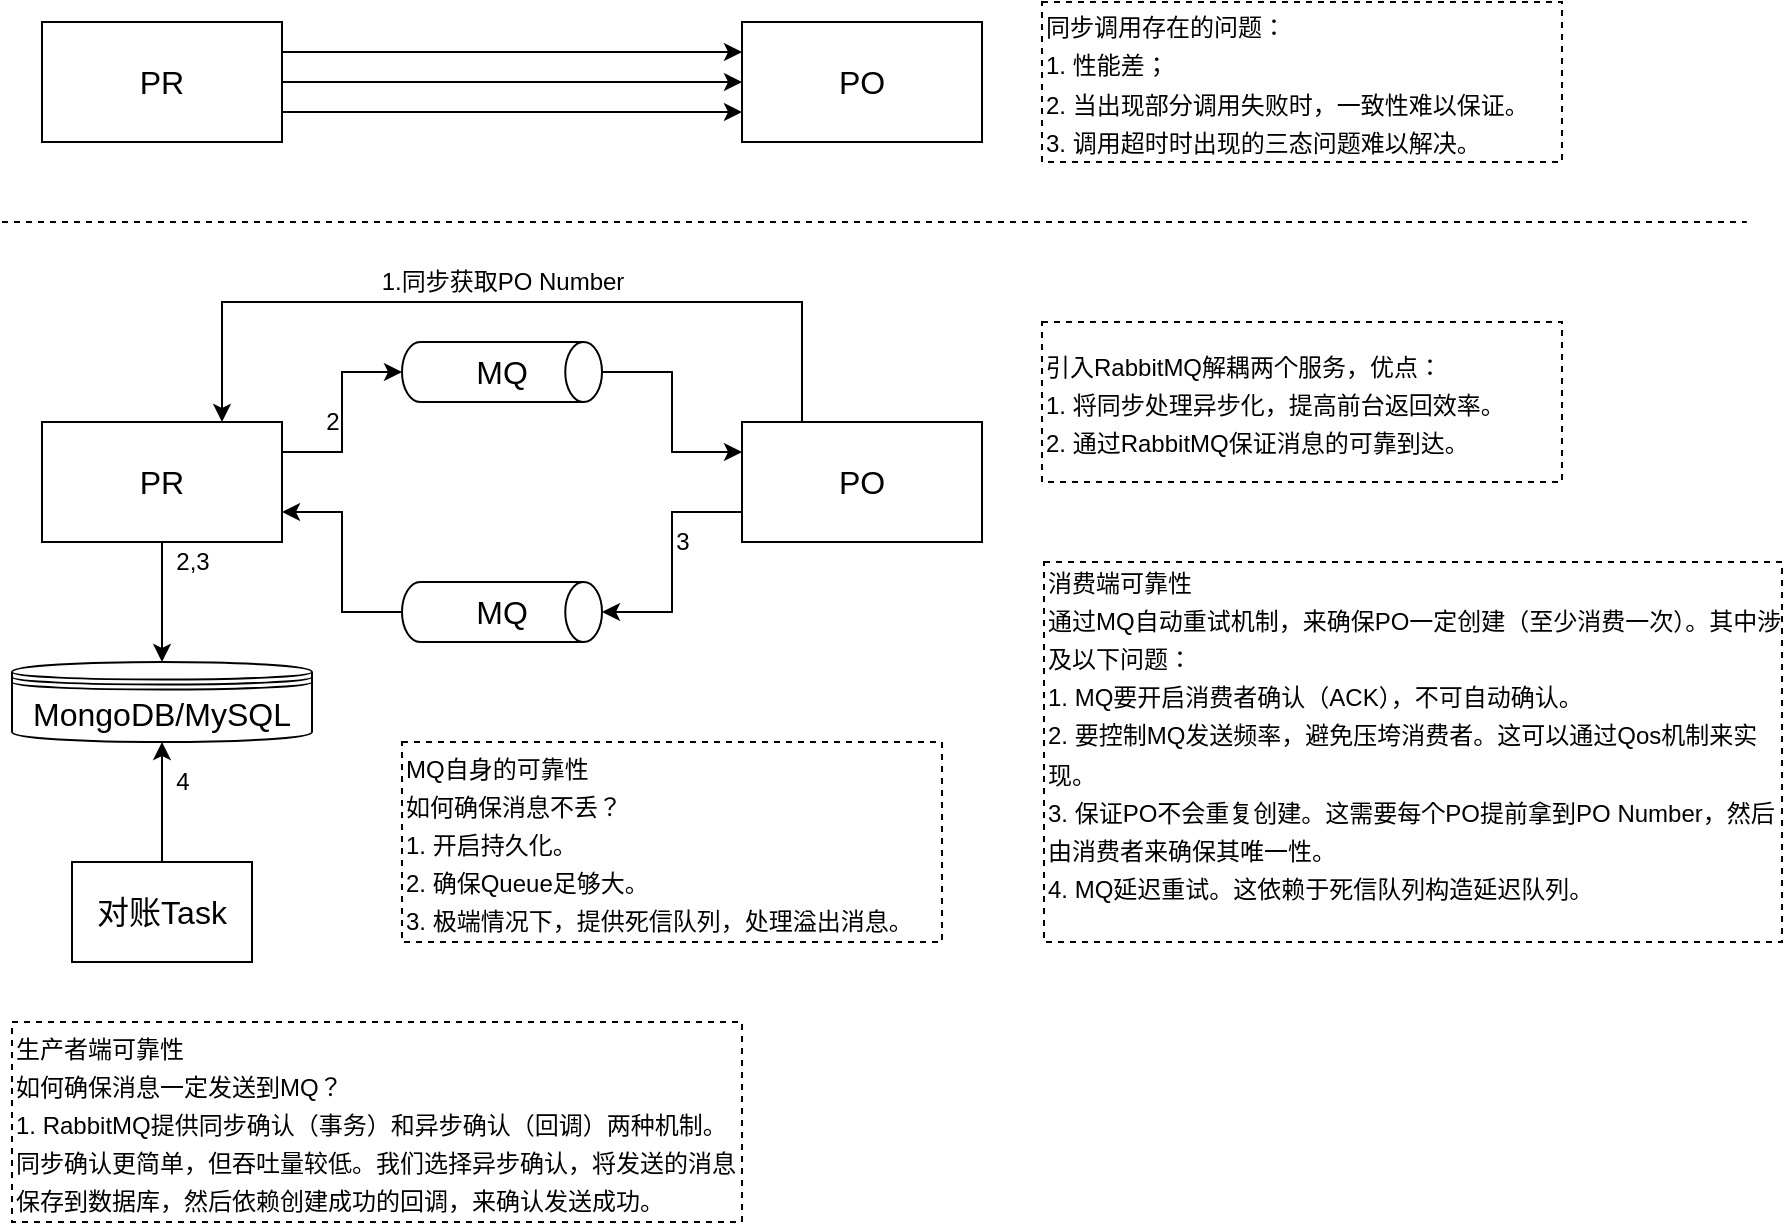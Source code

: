 <mxfile version="13.7.9" type="github">
  <diagram id="Vrz_hr3L59zKmZCCV_Sv" name="Page-1">
    <mxGraphModel dx="1038" dy="548" grid="1" gridSize="10" guides="1" tooltips="1" connect="1" arrows="1" fold="1" page="1" pageScale="1" pageWidth="827" pageHeight="1169" math="0" shadow="0">
      <root>
        <mxCell id="0" />
        <mxCell id="1" parent="0" />
        <mxCell id="vwfbR6zJHwihDpaWRu93-3" style="edgeStyle=orthogonalEdgeStyle;rounded=0;orthogonalLoop=1;jettySize=auto;html=1;exitX=1;exitY=0.5;exitDx=0;exitDy=0;entryX=0;entryY=0.5;entryDx=0;entryDy=0;" edge="1" parent="1" source="vwfbR6zJHwihDpaWRu93-1" target="vwfbR6zJHwihDpaWRu93-2">
          <mxGeometry relative="1" as="geometry" />
        </mxCell>
        <mxCell id="vwfbR6zJHwihDpaWRu93-4" style="edgeStyle=orthogonalEdgeStyle;rounded=0;orthogonalLoop=1;jettySize=auto;html=1;exitX=1;exitY=0.25;exitDx=0;exitDy=0;entryX=0;entryY=0.25;entryDx=0;entryDy=0;" edge="1" parent="1" source="vwfbR6zJHwihDpaWRu93-1" target="vwfbR6zJHwihDpaWRu93-2">
          <mxGeometry relative="1" as="geometry" />
        </mxCell>
        <mxCell id="vwfbR6zJHwihDpaWRu93-5" style="edgeStyle=orthogonalEdgeStyle;rounded=0;orthogonalLoop=1;jettySize=auto;html=1;exitX=1;exitY=0.75;exitDx=0;exitDy=0;entryX=0;entryY=0.75;entryDx=0;entryDy=0;" edge="1" parent="1" source="vwfbR6zJHwihDpaWRu93-1" target="vwfbR6zJHwihDpaWRu93-2">
          <mxGeometry relative="1" as="geometry" />
        </mxCell>
        <mxCell id="vwfbR6zJHwihDpaWRu93-1" value="PR" style="rounded=0;whiteSpace=wrap;html=1;fontSize=16;" vertex="1" parent="1">
          <mxGeometry x="40" y="70" width="120" height="60" as="geometry" />
        </mxCell>
        <mxCell id="vwfbR6zJHwihDpaWRu93-2" value="PO" style="rounded=0;whiteSpace=wrap;html=1;fontSize=16;" vertex="1" parent="1">
          <mxGeometry x="390" y="70" width="120" height="60" as="geometry" />
        </mxCell>
        <mxCell id="vwfbR6zJHwihDpaWRu93-6" value="&lt;font style=&quot;font-size: 12px&quot;&gt;同步调用存在的问题：&lt;br&gt;1. 性能差；&lt;br&gt;2. 当出现部分调用失败时，一致性难以保证。&lt;br&gt;3. 调用超时时出现的三态问题难以解决。&lt;br&gt;&lt;/font&gt;" style="whiteSpace=wrap;html=1;fontSize=16;dashed=1;align=left;" vertex="1" parent="1">
          <mxGeometry x="540" y="60" width="260" height="80" as="geometry" />
        </mxCell>
        <mxCell id="vwfbR6zJHwihDpaWRu93-10" style="edgeStyle=orthogonalEdgeStyle;rounded=0;orthogonalLoop=1;jettySize=auto;html=1;exitX=1;exitY=0.25;exitDx=0;exitDy=0;entryX=0;entryY=0.5;entryDx=0;entryDy=0;entryPerimeter=0;fontSize=16;" edge="1" parent="1" source="vwfbR6zJHwihDpaWRu93-7" target="vwfbR6zJHwihDpaWRu93-9">
          <mxGeometry relative="1" as="geometry" />
        </mxCell>
        <mxCell id="vwfbR6zJHwihDpaWRu93-16" style="edgeStyle=orthogonalEdgeStyle;rounded=0;orthogonalLoop=1;jettySize=auto;html=1;exitX=0.5;exitY=1;exitDx=0;exitDy=0;entryX=0.5;entryY=0;entryDx=0;entryDy=0;fontSize=16;" edge="1" parent="1" source="vwfbR6zJHwihDpaWRu93-7" target="vwfbR6zJHwihDpaWRu93-15">
          <mxGeometry relative="1" as="geometry" />
        </mxCell>
        <mxCell id="vwfbR6zJHwihDpaWRu93-7" value="PR" style="rounded=0;whiteSpace=wrap;html=1;fontSize=16;" vertex="1" parent="1">
          <mxGeometry x="40" y="270" width="120" height="60" as="geometry" />
        </mxCell>
        <mxCell id="vwfbR6zJHwihDpaWRu93-13" style="edgeStyle=orthogonalEdgeStyle;rounded=0;orthogonalLoop=1;jettySize=auto;html=1;exitX=0;exitY=0.75;exitDx=0;exitDy=0;entryX=1;entryY=0.5;entryDx=0;entryDy=0;entryPerimeter=0;fontSize=16;" edge="1" parent="1" source="vwfbR6zJHwihDpaWRu93-8" target="vwfbR6zJHwihDpaWRu93-12">
          <mxGeometry relative="1" as="geometry" />
        </mxCell>
        <mxCell id="vwfbR6zJHwihDpaWRu93-20" style="edgeStyle=orthogonalEdgeStyle;rounded=0;orthogonalLoop=1;jettySize=auto;html=1;exitX=0.25;exitY=0;exitDx=0;exitDy=0;entryX=0.75;entryY=0;entryDx=0;entryDy=0;fontSize=16;" edge="1" parent="1" source="vwfbR6zJHwihDpaWRu93-8" target="vwfbR6zJHwihDpaWRu93-7">
          <mxGeometry relative="1" as="geometry">
            <Array as="points">
              <mxPoint x="420" y="210" />
              <mxPoint x="130" y="210" />
            </Array>
          </mxGeometry>
        </mxCell>
        <mxCell id="vwfbR6zJHwihDpaWRu93-8" value="PO" style="rounded=0;whiteSpace=wrap;html=1;fontSize=16;" vertex="1" parent="1">
          <mxGeometry x="390" y="270" width="120" height="60" as="geometry" />
        </mxCell>
        <mxCell id="vwfbR6zJHwihDpaWRu93-11" style="edgeStyle=orthogonalEdgeStyle;rounded=0;orthogonalLoop=1;jettySize=auto;html=1;exitX=1;exitY=0.5;exitDx=0;exitDy=0;exitPerimeter=0;entryX=0;entryY=0.25;entryDx=0;entryDy=0;fontSize=16;" edge="1" parent="1" source="vwfbR6zJHwihDpaWRu93-9" target="vwfbR6zJHwihDpaWRu93-8">
          <mxGeometry relative="1" as="geometry" />
        </mxCell>
        <mxCell id="vwfbR6zJHwihDpaWRu93-9" value="MQ" style="strokeWidth=1;html=1;shape=mxgraph.flowchart.direct_data;whiteSpace=wrap;fontSize=16;" vertex="1" parent="1">
          <mxGeometry x="220" y="230" width="100" height="30" as="geometry" />
        </mxCell>
        <mxCell id="vwfbR6zJHwihDpaWRu93-14" style="edgeStyle=orthogonalEdgeStyle;rounded=0;orthogonalLoop=1;jettySize=auto;html=1;exitX=0;exitY=0.5;exitDx=0;exitDy=0;exitPerimeter=0;entryX=1;entryY=0.75;entryDx=0;entryDy=0;fontSize=16;" edge="1" parent="1" source="vwfbR6zJHwihDpaWRu93-12" target="vwfbR6zJHwihDpaWRu93-7">
          <mxGeometry relative="1" as="geometry" />
        </mxCell>
        <mxCell id="vwfbR6zJHwihDpaWRu93-12" value="MQ" style="strokeWidth=1;html=1;shape=mxgraph.flowchart.direct_data;whiteSpace=wrap;fontSize=16;" vertex="1" parent="1">
          <mxGeometry x="220" y="350" width="100" height="30" as="geometry" />
        </mxCell>
        <mxCell id="vwfbR6zJHwihDpaWRu93-15" value="MongoDB/MySQL" style="shape=datastore;whiteSpace=wrap;html=1;strokeWidth=1;fontSize=16;" vertex="1" parent="1">
          <mxGeometry x="25" y="390" width="150" height="40" as="geometry" />
        </mxCell>
        <mxCell id="vwfbR6zJHwihDpaWRu93-18" style="edgeStyle=orthogonalEdgeStyle;rounded=0;orthogonalLoop=1;jettySize=auto;html=1;exitX=0.5;exitY=0;exitDx=0;exitDy=0;entryX=0.5;entryY=1;entryDx=0;entryDy=0;fontSize=16;" edge="1" parent="1" source="vwfbR6zJHwihDpaWRu93-17" target="vwfbR6zJHwihDpaWRu93-15">
          <mxGeometry relative="1" as="geometry" />
        </mxCell>
        <mxCell id="vwfbR6zJHwihDpaWRu93-17" value="对账Task" style="rounded=0;whiteSpace=wrap;html=1;strokeWidth=1;fontSize=16;" vertex="1" parent="1">
          <mxGeometry x="55" y="490" width="90" height="50" as="geometry" />
        </mxCell>
        <mxCell id="vwfbR6zJHwihDpaWRu93-19" value="&lt;font style=&quot;font-size: 12px&quot;&gt;引入RabbitMQ解耦两个服务，优点：&lt;br&gt;1. 将同步处理异步化，提高前台返回效率。&lt;br&gt;2. 通过RabbitMQ保证消息的可靠到达。&lt;br&gt;&lt;/font&gt;" style="whiteSpace=wrap;html=1;fontSize=16;dashed=1;align=left;" vertex="1" parent="1">
          <mxGeometry x="540" y="220" width="260" height="80" as="geometry" />
        </mxCell>
        <mxCell id="vwfbR6zJHwihDpaWRu93-21" value="1.同步获取PO Number" style="text;html=1;align=center;verticalAlign=middle;resizable=0;points=[];autosize=1;fontSize=12;" vertex="1" parent="1">
          <mxGeometry x="200" y="190" width="140" height="20" as="geometry" />
        </mxCell>
        <mxCell id="vwfbR6zJHwihDpaWRu93-22" value="2" style="text;html=1;align=center;verticalAlign=middle;resizable=0;points=[];autosize=1;fontSize=12;" vertex="1" parent="1">
          <mxGeometry x="175" y="260" width="20" height="20" as="geometry" />
        </mxCell>
        <mxCell id="vwfbR6zJHwihDpaWRu93-23" value="3" style="text;html=1;align=center;verticalAlign=middle;resizable=0;points=[];autosize=1;fontSize=12;" vertex="1" parent="1">
          <mxGeometry x="350" y="320" width="20" height="20" as="geometry" />
        </mxCell>
        <mxCell id="vwfbR6zJHwihDpaWRu93-24" value="2,3" style="text;html=1;align=center;verticalAlign=middle;resizable=0;points=[];autosize=1;fontSize=12;" vertex="1" parent="1">
          <mxGeometry x="100" y="330" width="30" height="20" as="geometry" />
        </mxCell>
        <mxCell id="vwfbR6zJHwihDpaWRu93-25" value="4" style="text;html=1;align=center;verticalAlign=middle;resizable=0;points=[];autosize=1;fontSize=12;" vertex="1" parent="1">
          <mxGeometry x="100" y="440" width="20" height="20" as="geometry" />
        </mxCell>
        <mxCell id="vwfbR6zJHwihDpaWRu93-26" value="&lt;font style=&quot;font-size: 12px&quot;&gt;消费端可靠性&lt;br&gt;通过MQ自动重试机制，来确保PO一定创建（至少消费一次）。其中涉及以下问题：&lt;br&gt;1. MQ要开启消费者确认（ACK），不可自动确认。&lt;br&gt;2. 要控制MQ发送频率，避免压垮消费者。这可以通过Qos机制来实现。&lt;br&gt;3. 保证PO不会重复创建。这需要每个PO提前拿到PO Number，然后由消费者来确保其唯一性。&lt;br&gt;4. MQ延迟重试。这依赖于死信队列构造延迟队列。&lt;br&gt;&lt;br&gt;&lt;/font&gt;" style="whiteSpace=wrap;html=1;fontSize=16;dashed=1;align=left;" vertex="1" parent="1">
          <mxGeometry x="541" y="340" width="369" height="190" as="geometry" />
        </mxCell>
        <mxCell id="vwfbR6zJHwihDpaWRu93-27" value="&lt;font style=&quot;font-size: 12px&quot;&gt;MQ自身的可靠性&lt;br&gt;如何确保消息不丢？&lt;br&gt;1. 开启持久化。&lt;br&gt;2. 确保Queue足够大。&lt;br&gt;3. 极端情况下，提供死信队列，处理溢出消息。&lt;br&gt;&lt;/font&gt;" style="whiteSpace=wrap;html=1;fontSize=16;dashed=1;align=left;" vertex="1" parent="1">
          <mxGeometry x="220" y="430" width="270" height="100" as="geometry" />
        </mxCell>
        <mxCell id="vwfbR6zJHwihDpaWRu93-28" value="&lt;font style=&quot;font-size: 12px&quot;&gt;生产者端可靠性&lt;br&gt;如何确保消息一定发送到MQ？&lt;br&gt;1. RabbitMQ提供同步确认（事务）和异步确认（回调）两种机制。同步确认更简单，但吞吐量较低。我们选择异步确认，将发送的消息保存到数据库，然后依赖创建成功的回调，来确认发送成功。&lt;br&gt;&lt;/font&gt;" style="whiteSpace=wrap;html=1;fontSize=16;dashed=1;align=left;" vertex="1" parent="1">
          <mxGeometry x="25" y="570" width="365" height="100" as="geometry" />
        </mxCell>
        <mxCell id="vwfbR6zJHwihDpaWRu93-30" value="" style="endArrow=none;html=1;fontSize=12;dashed=1;" edge="1" parent="1">
          <mxGeometry width="50" height="50" relative="1" as="geometry">
            <mxPoint x="20" y="170" as="sourcePoint" />
            <mxPoint x="892.4" y="170" as="targetPoint" />
          </mxGeometry>
        </mxCell>
      </root>
    </mxGraphModel>
  </diagram>
</mxfile>
